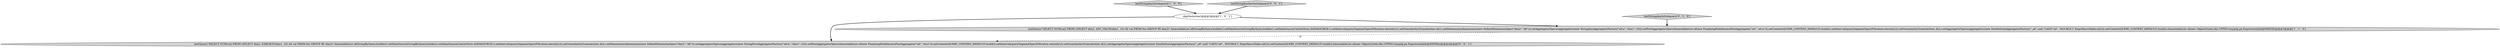 digraph {
1 [style = filled, label = "testStringAnyInSubquery['1', '0', '0']", fillcolor = lightgray, shape = diamond image = "AAA0AAABBB1BBB"];
3 [style = filled, label = "testStringAnyInSubquery['0', '1', '0']", fillcolor = lightgray, shape = diamond image = "AAA0AAABBB2BBB"];
5 [style = filled, label = "testQuery(\"SELECT SUM(val) FROM (SELECT dim2, EARLIEST(dim1, 10) AS val FROM foo GROUP BY dim2)\",ImmutableList.of(GroupByQuery.builder().setDataSource(GroupByQuery.builder().setDataSource(CalciteTests.DATASOURCE1).setInterval(querySegmentSpec(Filtration.eternity())).setGranularity(Granularities.ALL).setDimensions(dimensions(new DefaultDimensionSpec(\"dim2\",\"d0\"))).setAggregatorSpecs(aggregators(new StringFirstAggregatorFactory(\"a0:a\",\"dim1\",10))).setPostAggregatorSpecs(ImmutableList.of(new FinalizingFieldAccessPostAggregator(\"a0\",\"a0:a\"))).setContext(QUERY_CONTEXT_DEFAULT).build()).setInterval(querySegmentSpec(Filtration.eternity())).setGranularity(Granularities.ALL).setAggregatorSpecs(aggregators(new DoubleSumAggregatorFactory(\"_a0\",null,\"CAST(\"a0\", 'DOUBLE')\",ExprMacroTable.nil()))).setContext(QUERY_CONTEXT_DEFAULT).build()),ImmutableList.of(new Object((((edu.fdu.CPPDG.tinypdg.pe.ExpressionInfo@94959e))@@@4@@@['0', '0', '1']", fillcolor = lightgray, shape = ellipse image = "AAA0AAABBB3BBB"];
2 [style = filled, label = "testQuery(\"SELECT SUM(val) FROM (SELECT dim2, ANY_VALUE(dim1, 10) AS val FROM foo GROUP BY dim2)\",ImmutableList.of(GroupByQuery.builder().setDataSource(GroupByQuery.builder().setDataSource(CalciteTests.DATASOURCE1).setInterval(querySegmentSpec(Filtration.eternity())).setGranularity(Granularities.ALL).setDimensions(dimensions(new DefaultDimensionSpec(\"dim2\",\"d0\"))).setAggregatorSpecs(aggregators(new StringAnyAggregatorFactory(\"a0:a\",\"dim1\",10))).setPostAggregatorSpecs(ImmutableList.of(new FinalizingFieldAccessPostAggregator(\"a0\",\"a0:a\"))).setContext(QUERY_CONTEXT_DEFAULT).build()).setInterval(querySegmentSpec(Filtration.eternity())).setGranularity(Granularities.ALL).setAggregatorSpecs(aggregators(new DoubleSumAggregatorFactory(\"_a0\",null,\"CAST(\"a0\", 'DOUBLE')\",ExprMacroTable.nil()))).setContext(QUERY_CONTEXT_DEFAULT).build()),ImmutableList.of(new Object((((edu.fdu.CPPDG.tinypdg.pe.ExpressionInfo@94952f))@@@3@@@['1', '1', '0']", fillcolor = lightgray, shape = ellipse image = "AAA0AAABBB1BBB"];
4 [style = filled, label = "testStringEarliestInSubquery['0', '0', '1']", fillcolor = lightgray, shape = diamond image = "AAA0AAABBB3BBB"];
0 [style = filled, label = "skipVectorize()@@@3@@@['1', '0', '1']", fillcolor = white, shape = ellipse image = "AAA0AAABBB1BBB"];
0->2 [style = bold, label=""];
0->5 [style = bold, label=""];
2->5 [style = dashed, label="0"];
3->2 [style = bold, label=""];
4->0 [style = bold, label=""];
1->0 [style = bold, label=""];
}
